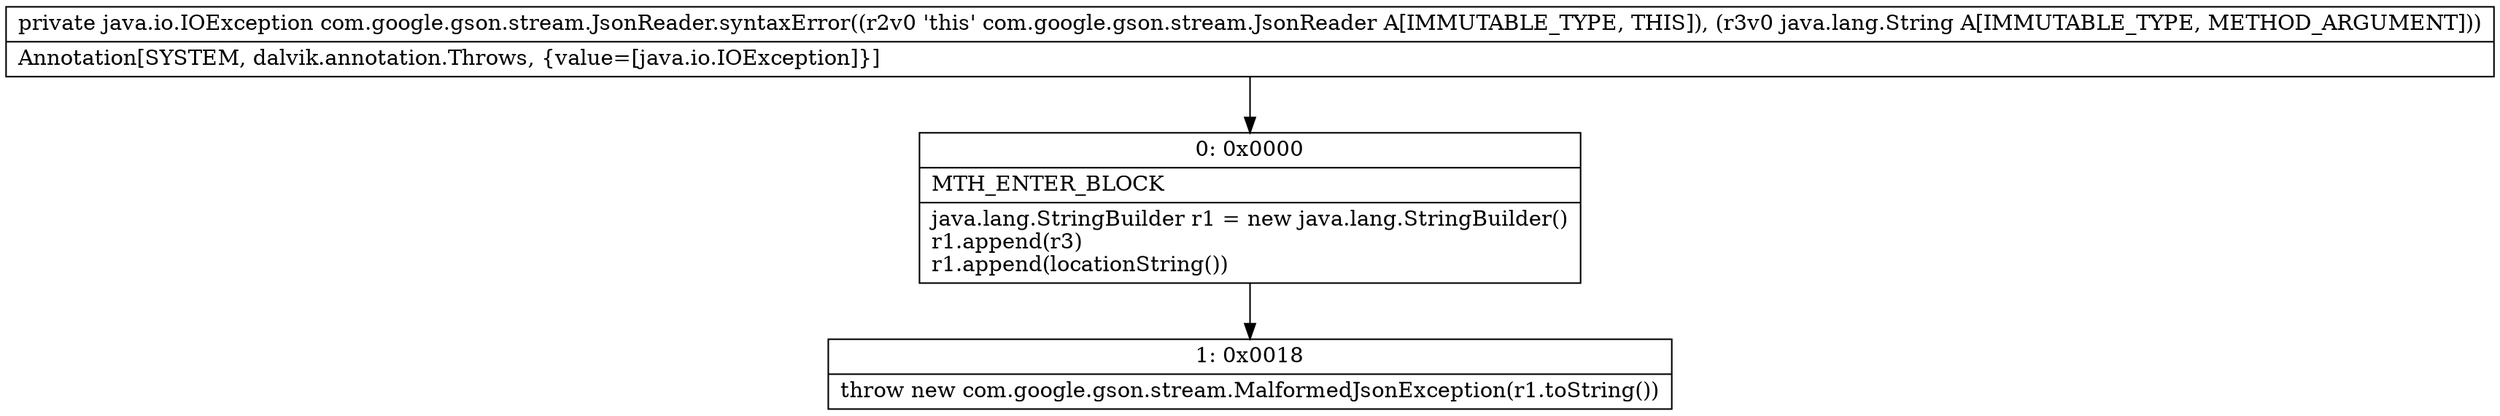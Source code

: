 digraph "CFG forcom.google.gson.stream.JsonReader.syntaxError(Ljava\/lang\/String;)Ljava\/io\/IOException;" {
Node_0 [shape=record,label="{0\:\ 0x0000|MTH_ENTER_BLOCK\l|java.lang.StringBuilder r1 = new java.lang.StringBuilder()\lr1.append(r3)\lr1.append(locationString())\l}"];
Node_1 [shape=record,label="{1\:\ 0x0018|throw new com.google.gson.stream.MalformedJsonException(r1.toString())\l}"];
MethodNode[shape=record,label="{private java.io.IOException com.google.gson.stream.JsonReader.syntaxError((r2v0 'this' com.google.gson.stream.JsonReader A[IMMUTABLE_TYPE, THIS]), (r3v0 java.lang.String A[IMMUTABLE_TYPE, METHOD_ARGUMENT]))  | Annotation[SYSTEM, dalvik.annotation.Throws, \{value=[java.io.IOException]\}]\l}"];
MethodNode -> Node_0;
Node_0 -> Node_1;
}

